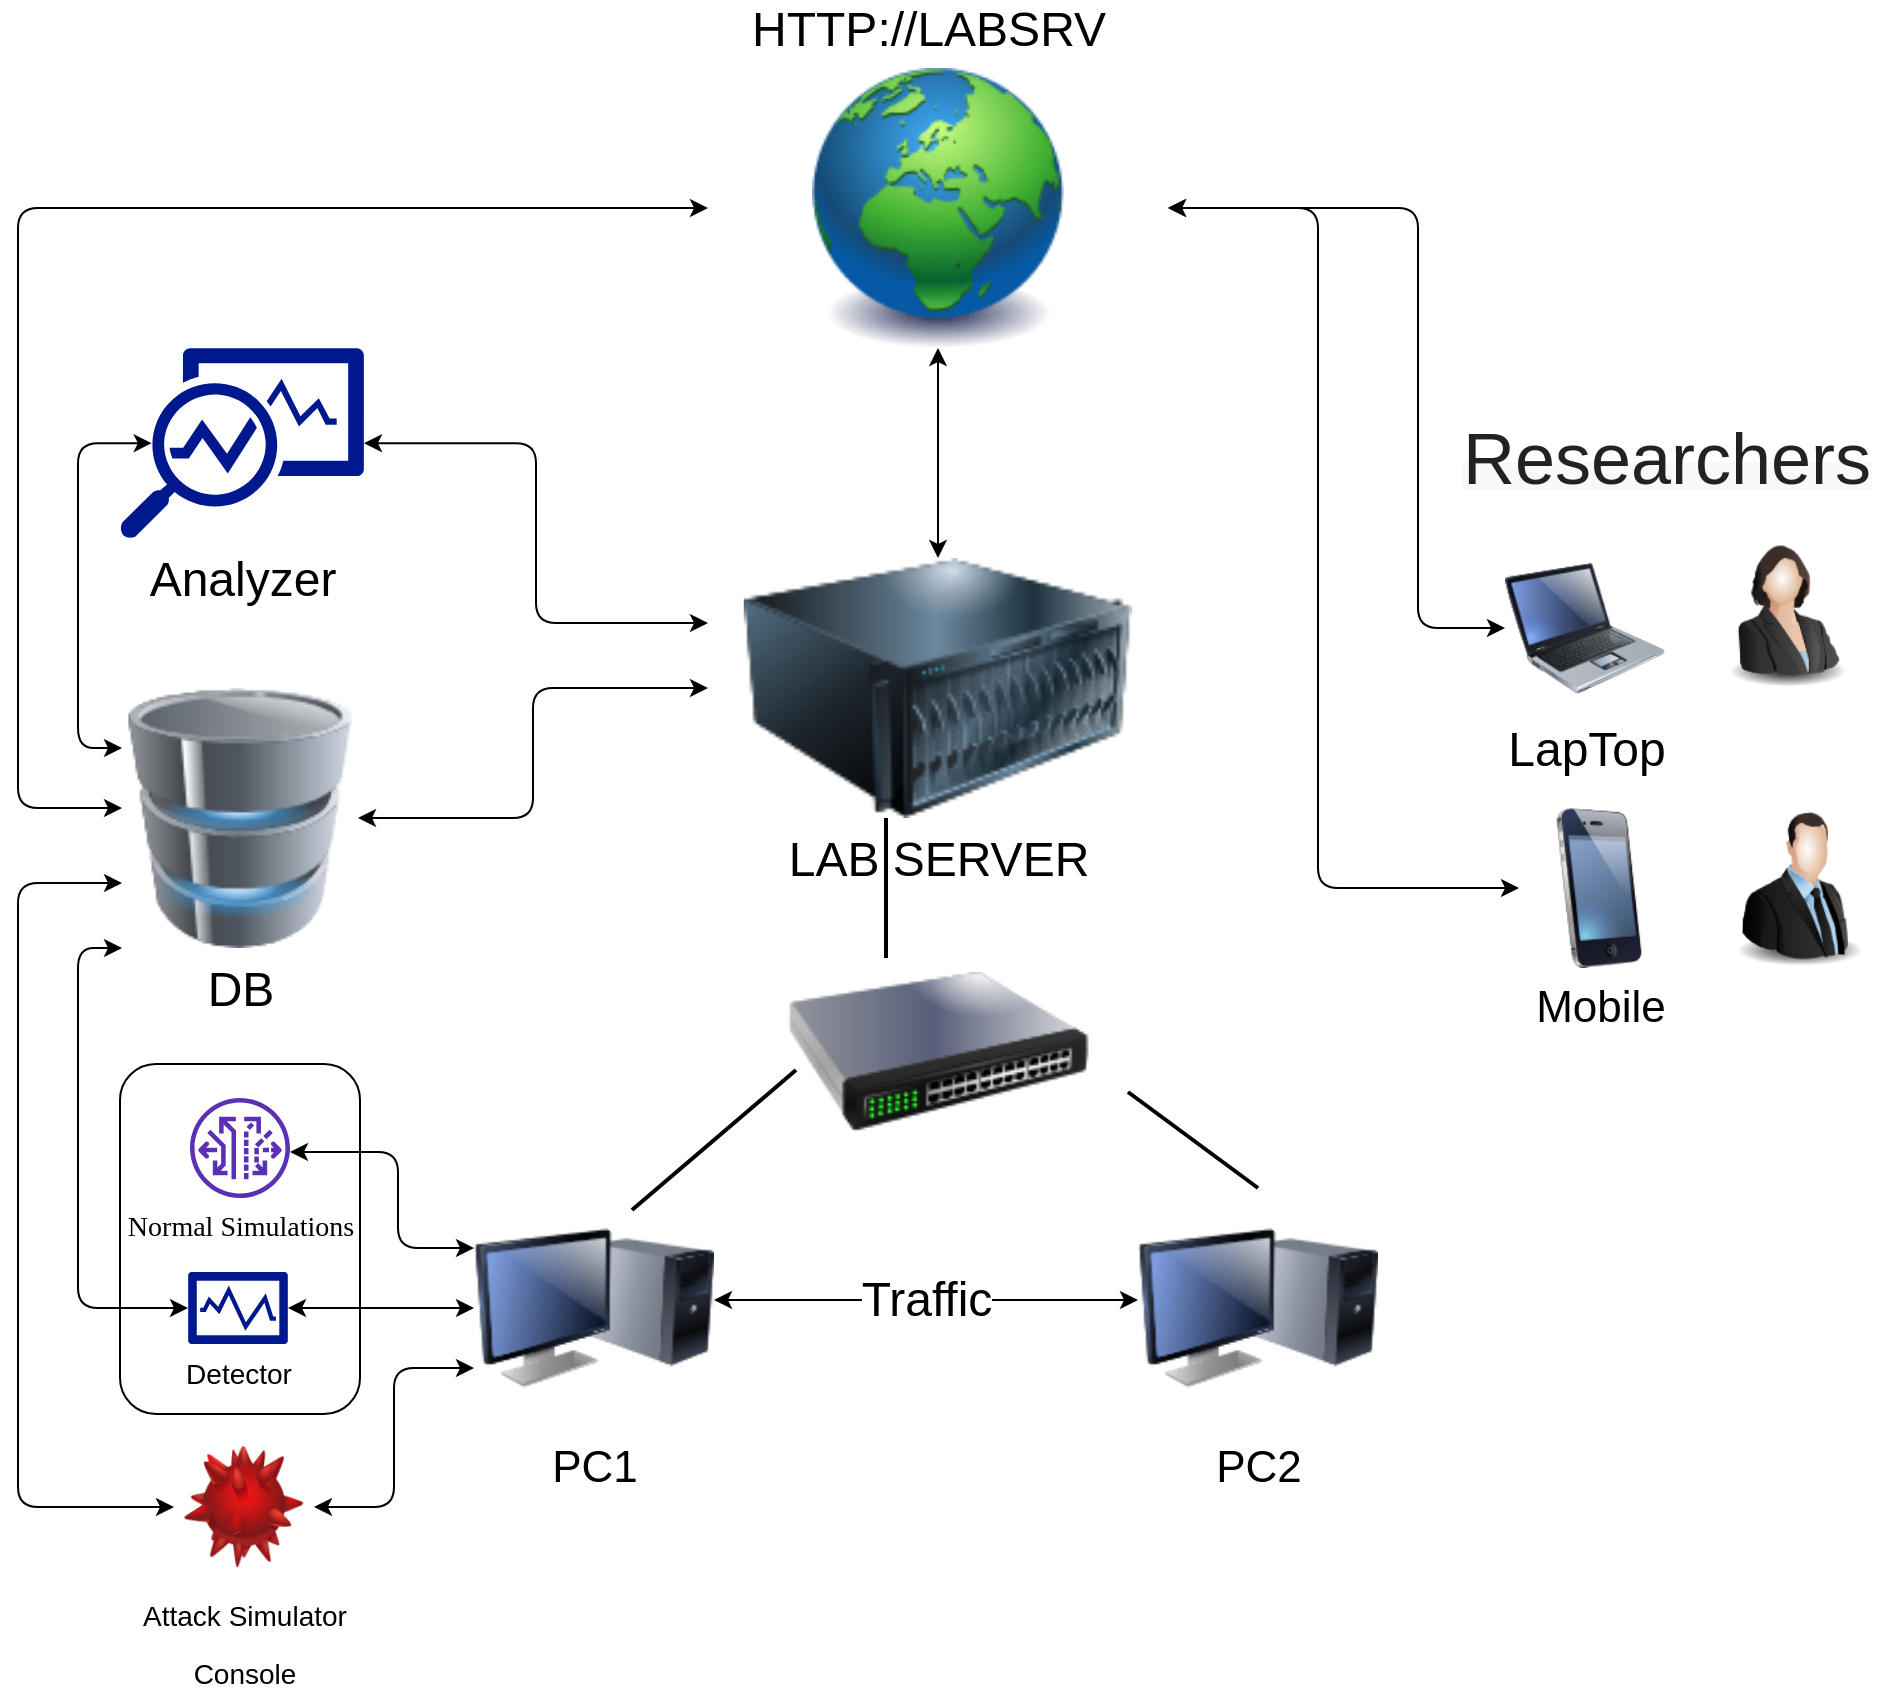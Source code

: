<mxfile type="device" version="12.9.3"><diagram id="55a83fd1-7818-8e21-69c5-c3457e3827bb" name="Page-1"><mxGraphModel dx="1443" dy="652" grid="1" gridSize="10" guides="1" tooltips="1" connect="1" arrows="1" fold="1" page="1" pageScale="1" pageWidth="1100" pageHeight="850" background="#ffffff" math="0" shadow="0"><root><mxCell id="0"/><mxCell id="1" parent="0"/><mxCell id="Tt6pLmleCk2jBq-JFhML-8" value="" parent="1" vertex="1" style="rounded=1;whiteSpace=wrap;html=1;"><mxGeometry as="geometry" x="101" y="548" width="120" height="175"/></mxCell><mxCell id="69ecfefc5c41e42c-5" value="PC2" parent="1" vertex="1" style="image;html=1;labelBackgroundColor=#ffffff;image=img/lib/clip_art/computers/Monitor_Tower_128x128.png;rounded=1;shadow=0;comic=0;strokeWidth=2;fontSize=22"><mxGeometry as="geometry" x="610" y="610" width="120" height="120"/></mxCell><mxCell id="69ecfefc5c41e42c-8" value="Mobile" parent="1" vertex="1" style="image;html=1;labelBackgroundColor=#ffffff;image=img/lib/clip_art/telecommunication/iPhone_128x128.png;rounded=1;shadow=0;comic=0;strokeWidth=2;fontSize=22"><mxGeometry as="geometry" x="800.5" y="420" width="80" height="80"/></mxCell><mxCell id="Ti-XTQWXSd360bAcfCF6-1" value="&lt;font style=&quot;font-size: 24px&quot;&gt;LAB SERVER&lt;/font&gt;" parent="1" vertex="1" style="image;html=1;labelBackgroundColor=#ffffff;image=img/lib/clip_art/computers/Server_128x128.png"><mxGeometry as="geometry" x="395" y="295" width="230" height="130"/></mxCell><mxCell id="Ti-XTQWXSd360bAcfCF6-7" value="" parent="1" vertex="1" style="image;html=1;labelBackgroundColor=#ffffff;image=img/lib/clip_art/networking/Switch_128x128.png"><mxGeometry as="geometry" x="415" y="502" width="190" height="80"/></mxCell><mxCell id="Ti-XTQWXSd360bAcfCF6-8" value="PC1" parent="1" vertex="1" style="image;html=1;labelBackgroundColor=#ffffff;image=img/lib/clip_art/computers/Monitor_Tower_128x128.png;rounded=1;shadow=0;comic=0;strokeWidth=2;fontSize=22"><mxGeometry as="geometry" x="278" y="610" width="120" height="120"/></mxCell><mxCell id="Ti-XTQWXSd360bAcfCF6-16" parent="1" style="edgeStyle=none;rounded=0;html=1;labelBackgroundColor=none;endArrow=none;strokeWidth=2;fontFamily=Verdana;fontSize=22" edge="1"><mxGeometry as="geometry" relative="1"><mxPoint as="sourcePoint" x="484" y="495"/><mxPoint as="targetPoint" x="484" y="425"/></mxGeometry></mxCell><mxCell id="Ti-XTQWXSd360bAcfCF6-17" parent="1" style="edgeStyle=none;rounded=0;html=1;labelBackgroundColor=none;endArrow=none;strokeWidth=2;fontFamily=Verdana;fontSize=22;exitX=0.5;exitY=0;exitDx=0;exitDy=0;entryX=1;entryY=0.75;entryDx=0;entryDy=0;" edge="1" source="69ecfefc5c41e42c-5" target="Ti-XTQWXSd360bAcfCF6-7"><mxGeometry as="geometry" relative="1"><mxPoint as="sourcePoint" x="519" y="500"/><mxPoint as="targetPoint" x="519" y="430"/></mxGeometry></mxCell><mxCell id="Ti-XTQWXSd360bAcfCF6-20" parent="1" style="edgeStyle=none;rounded=0;html=1;labelBackgroundColor=none;endArrow=none;strokeWidth=2;fontFamily=Verdana;fontSize=22;entryX=0.75;entryY=0;entryDx=0;entryDy=0;" edge="1"><mxGeometry as="geometry" relative="1"><mxPoint as="sourcePoint" x="439" y="551"/><mxPoint as="targetPoint" x="357" y="621"/></mxGeometry></mxCell><mxCell id="Ti-XTQWXSd360bAcfCF6-29" value="&lt;font style=&quot;font-size: 24px&quot;&gt;&lt;font style=&quot;font-size: 14px&quot;&gt;Attack Simulator&lt;br&gt;Console&lt;/font&gt;&lt;br&gt;&lt;/font&gt;" parent="1" vertex="1" style="image;html=1;labelBackgroundColor=#ffffff;image=img/lib/clip_art/computers/Virus_128x128.png"><mxGeometry as="geometry" x="128" y="739" width="70" height="61"/></mxCell><mxCell id="Ti-XTQWXSd360bAcfCF6-33" value="&lt;font style=&quot;font-size: 24px&quot;&gt;Traffic&lt;/font&gt;" parent="1" style="endArrow=classic;startArrow=classic;html=1;exitX=1;exitY=0.25;exitDx=0;exitDy=0;entryX=0;entryY=0.25;entryDx=0;entryDy=0;" edge="1"><mxGeometry as="geometry" width="50" height="50" relative="1"><mxPoint as="sourcePoint" x="398" y="666"/><mxPoint as="targetPoint" x="610" y="666"/></mxGeometry></mxCell><mxCell id="Ti-XTQWXSd360bAcfCF6-35" value="&lt;font style=&quot;font-size: 24px&quot;&gt;DB&lt;/font&gt;" parent="1" vertex="1" style="image;html=1;labelBackgroundColor=#ffffff;image=img/lib/clip_art/computers/Database_128x128.png"><mxGeometry as="geometry" x="102" y="360" width="118" height="130"/></mxCell><mxCell id="Ti-XTQWXSd360bAcfCF6-38" value="" parent="1" style="endArrow=classic;startArrow=classic;html=1;entryX=1;entryY=0.5;entryDx=0;entryDy=0;exitX=0;exitY=0.5;exitDx=0;exitDy=0;edgeStyle=orthogonalEdgeStyle;" edge="1" source="Ti-XTQWXSd360bAcfCF6-1" target="Ti-XTQWXSd360bAcfCF6-35"><mxGeometry as="geometry" width="50" height="50" relative="1"><mxPoint as="sourcePoint" x="620" y="410"/><mxPoint as="targetPoint" x="670" y="360"/></mxGeometry></mxCell><mxCell id="Ti-XTQWXSd360bAcfCF6-39" value="" parent="1" style="endArrow=classic;startArrow=classic;html=1;exitX=1;exitY=0.5;exitDx=0;exitDy=0;entryX=0;entryY=0.25;entryDx=0;entryDy=0;edgeStyle=orthogonalEdgeStyle;exitPerimeter=0;" edge="1" source="Tt6pLmleCk2jBq-JFhML-1" target="Ti-XTQWXSd360bAcfCF6-1"><mxGeometry as="geometry" width="50" height="50" relative="1"><mxPoint as="sourcePoint" x="262" y="242"/><mxPoint as="targetPoint" x="670" y="360"/></mxGeometry></mxCell><mxCell id="Ti-XTQWXSd360bAcfCF6-41" value="" parent="1" style="endArrow=classic;startArrow=classic;html=1;entryX=1;entryY=0.5;entryDx=0;entryDy=0;exitX=0;exitY=0.75;exitDx=0;exitDy=0;edgeStyle=orthogonalEdgeStyle;" edge="1" source="Ti-XTQWXSd360bAcfCF6-8" target="Ti-XTQWXSd360bAcfCF6-29"><mxGeometry as="geometry" width="50" height="50" relative="1"><mxPoint as="sourcePoint" x="333" y="570"/><mxPoint as="targetPoint" x="200" y="635"/></mxGeometry></mxCell><mxCell id="Ti-XTQWXSd360bAcfCF6-43" value="" parent="1" vertex="1" style="image;html=1;labelBackgroundColor=#ffffff;image=img/lib/clip_art/general/Earth_globe_128x128.png"><mxGeometry as="geometry" x="395" y="50" width="230" height="140"/></mxCell><mxCell id="Ti-XTQWXSd360bAcfCF6-44" value="" parent="1" style="endArrow=classic;startArrow=classic;html=1;exitX=0.5;exitY=1;exitDx=0;exitDy=0;entryX=0.5;entryY=0;entryDx=0;entryDy=0;edgeStyle=orthogonalEdgeStyle;" edge="1" source="Ti-XTQWXSd360bAcfCF6-43" target="Ti-XTQWXSd360bAcfCF6-1"><mxGeometry as="geometry" width="50" height="50" relative="1"><mxPoint as="sourcePoint" x="272" y="265"/><mxPoint as="targetPoint" x="405" y="337.5"/></mxGeometry></mxCell><mxCell id="Ti-XTQWXSd360bAcfCF6-45" value="&lt;font style=&quot;color: rgb(0 , 0 , 0) ; font-family: &amp;#34;helvetica&amp;#34; ; font-size: 24px ; font-style: normal ; font-variant: normal ; font-weight: 400 ; letter-spacing: normal ; text-align: center ; text-decoration: none ; text-indent: 0px ; text-transform: none ; white-space: nowrap ; word-spacing: 0px&quot;&gt;HTTP://LABSRV&lt;/font&gt;" parent="1" vertex="1" style="text;html=1;align=center;verticalAlign=middle;resizable=0;points=[];autosize=1;"><mxGeometry as="geometry" x="410" y="21" width="190" height="20"/></mxCell><mxCell id="Ti-XTQWXSd360bAcfCF6-47" value="" parent="1" style="endArrow=classic;startArrow=classic;html=1;entryX=1;entryY=0.5;entryDx=0;entryDy=0;exitX=0;exitY=0.5;exitDx=0;exitDy=0;edgeStyle=orthogonalEdgeStyle;entryPerimeter=0;" edge="1" source="Ti-XTQWXSd360bAcfCF6-8" target="Tt6pLmleCk2jBq-JFhML-3"><mxGeometry as="geometry" width="50" height="50" relative="1"><mxPoint as="sourcePoint" x="288" y="680"/><mxPoint as="targetPoint" x="199" y="617"/></mxGeometry></mxCell><mxCell id="Ti-XTQWXSd360bAcfCF6-48" value="" parent="1" style="endArrow=classic;startArrow=classic;html=1;entryX=0;entryY=0.5;entryDx=0;entryDy=0;exitX=0;exitY=0.75;exitDx=0;exitDy=0;edgeStyle=orthogonalEdgeStyle;" edge="1" source="Ti-XTQWXSd360bAcfCF6-35" target="Ti-XTQWXSd360bAcfCF6-29"><mxGeometry as="geometry" width="50" height="50" relative="1"><mxPoint as="sourcePoint" x="288" y="710"/><mxPoint as="targetPoint" x="210" y="740"/><Array as="points"><mxPoint x="50" y="458"/><mxPoint x="50" y="770"/></Array></mxGeometry></mxCell><mxCell id="Ti-XTQWXSd360bAcfCF6-49" value="" parent="1" style="endArrow=classic;startArrow=classic;html=1;entryX=0;entryY=0.5;entryDx=0;entryDy=0;exitX=0;exitY=1;exitDx=0;exitDy=0;edgeStyle=orthogonalEdgeStyle;entryPerimeter=0;" edge="1" source="Ti-XTQWXSd360bAcfCF6-35" target="Tt6pLmleCk2jBq-JFhML-3"><mxGeometry as="geometry" width="50" height="50" relative="1"><mxPoint as="sourcePoint" x="154" y="402.5"/><mxPoint as="targetPoint" x="118" y="617"/><Array as="points"><mxPoint x="80" y="490"/><mxPoint x="80" y="670"/></Array></mxGeometry></mxCell><mxCell id="Ti-XTQWXSd360bAcfCF6-54" value="" parent="1" style="endArrow=classic;startArrow=classic;html=1;edgeStyle=orthogonalEdgeStyle;exitX=0.13;exitY=0.5;exitDx=0;exitDy=0;exitPerimeter=0;" edge="1" source="Tt6pLmleCk2jBq-JFhML-1" target="Ti-XTQWXSd360bAcfCF6-35"><mxGeometry as="geometry" width="50" height="50" relative="1"><mxPoint as="sourcePoint" x="140" y="242"/><mxPoint as="targetPoint" x="405" y="337.5"/><Array as="points"><mxPoint x="80" y="238"/><mxPoint x="80" y="390"/></Array></mxGeometry></mxCell><mxCell id="Ti-XTQWXSd360bAcfCF6-55" value="" parent="1" style="endArrow=classic;startArrow=classic;html=1;edgeStyle=orthogonalEdgeStyle;exitX=0;exitY=0.5;exitDx=0;exitDy=0;" edge="1" source="Ti-XTQWXSd360bAcfCF6-43" target="Ti-XTQWXSd360bAcfCF6-35"><mxGeometry as="geometry" width="50" height="50" relative="1"><mxPoint as="sourcePoint" x="150" y="265"/><mxPoint as="targetPoint" x="144" y="425"/><Array as="points"><mxPoint x="50" y="120"/><mxPoint x="50" y="420"/></Array></mxGeometry></mxCell><mxCell id="Ti-XTQWXSd360bAcfCF6-56" value="&lt;font style=&quot;font-size: 24px&quot;&gt;LapTop&lt;/font&gt;" parent="1" vertex="1" style="image;html=1;labelBackgroundColor=#ffffff;image=img/lib/clip_art/computers/Laptop_128x128.png"><mxGeometry as="geometry" x="793.5" y="290" width="80" height="80"/></mxCell><mxCell id="Ti-XTQWXSd360bAcfCF6-59" value="" parent="1" style="endArrow=classic;startArrow=classic;html=1;entryX=0;entryY=0.5;entryDx=0;entryDy=0;edgeStyle=orthogonalEdgeStyle;" edge="1" source="Ti-XTQWXSd360bAcfCF6-43" target="Ti-XTQWXSd360bAcfCF6-56"><mxGeometry as="geometry" width="50" height="50" relative="1"><mxPoint as="sourcePoint" x="520" y="200"/><mxPoint as="targetPoint" x="520" y="305"/><Array as="points"><mxPoint x="750" y="120"/><mxPoint x="750" y="330"/></Array></mxGeometry></mxCell><mxCell id="Ti-XTQWXSd360bAcfCF6-60" value="" parent="1" style="endArrow=classic;startArrow=classic;html=1;edgeStyle=orthogonalEdgeStyle;entryX=0;entryY=0.5;entryDx=0;entryDy=0;" edge="1" source="Ti-XTQWXSd360bAcfCF6-43" target="69ecfefc5c41e42c-8"><mxGeometry as="geometry" width="50" height="50" relative="1"><mxPoint as="sourcePoint" x="620" y="120"/><mxPoint as="targetPoint" x="790" y="345"/><Array as="points"><mxPoint x="700" y="120"/><mxPoint x="700" y="460"/></Array></mxGeometry></mxCell><mxCell id="Ti-XTQWXSd360bAcfCF6-61" value="" parent="1" vertex="1" style="image;html=1;labelBackgroundColor=#ffffff;image=img/lib/clip_art/people/Suit_Man_128x128.png"><mxGeometry as="geometry" x="900.5" y="420" width="80" height="80"/></mxCell><mxCell id="Ti-XTQWXSd360bAcfCF6-62" value="" parent="1" vertex="1" style="image;html=1;labelBackgroundColor=#ffffff;image=img/lib/clip_art/people/Suit_Woman_128x128.png"><mxGeometry as="geometry" x="893.5" y="280" width="80" height="80"/></mxCell><mxCell id="Ti-XTQWXSd360bAcfCF6-64" value="&lt;span style=&quot;text-align: left ; color: rgb(34 , 34 , 34) ; text-transform: none ; text-indent: 0px ; letter-spacing: normal ; font-family: &amp;#34;arial&amp;#34; , sans-serif ; font-style: normal ; font-variant: normal ; font-weight: 400 ; text-decoration: none ; word-spacing: 0px ; display: inline ; white-space: pre-wrap ; float: none ; background-color: rgb(248 , 249 , 250)&quot;&gt;&lt;font style=&quot;font-size: 36px&quot;&gt;Researchers&lt;/font&gt;&lt;/span&gt;" parent="1" vertex="1" style="text;html=1;align=center;verticalAlign=middle;resizable=0;points=[];autosize=1;"><mxGeometry as="geometry" x="763.5" y="230" width="220" height="30"/></mxCell><mxCell id="Tt6pLmleCk2jBq-JFhML-1" value="&lt;font style=&quot;font-size: 24px&quot;&gt;Analyzer&lt;/font&gt;" parent="1" vertex="1" style="aspect=fixed;pointerEvents=1;shadow=0;dashed=0;html=1;strokeColor=none;labelPosition=center;verticalLabelPosition=bottom;verticalAlign=top;align=center;fillColor=#00188D;shape=mxgraph.mscae.enterprise.monitor_running_apps"><mxGeometry as="geometry" x="101" y="190" width="122" height="95.16"/></mxCell><mxCell id="Tt6pLmleCk2jBq-JFhML-3" value="&lt;font style=&quot;text-align: center ; color: rgb(0 , 0 , 0) ; text-transform: none ; text-indent: 0px ; letter-spacing: normal ; font-family: &amp;#34;helvetica&amp;#34; ; font-size: 14px ; font-style: normal ; font-variant: normal ; font-weight: 400 ; text-decoration: none ; word-spacing: 0px ; white-space: nowrap&quot;&gt;Detector&lt;/font&gt;" parent="1" vertex="1" style="aspect=fixed;pointerEvents=1;shadow=0;dashed=0;html=1;strokeColor=none;labelPosition=center;verticalLabelPosition=bottom;verticalAlign=top;align=center;fillColor=#00188D;shape=mxgraph.mscae.enterprise.performance_monitor"><mxGeometry as="geometry" x="135" y="652" width="50" height="36"/></mxCell><mxCell id="Tt6pLmleCk2jBq-JFhML-6" value="&lt;font style=&quot;text-align: center ; color: rgb(0 , 0 , 0) ; text-transform: none ; text-indent: 0px ; letter-spacing: normal ; font-family: &amp;#34;quot&amp;#34; ; font-size: 14px ; font-style: normal ; font-variant: normal ; font-weight: 400 ; text-decoration: none ; word-spacing: 0px ; white-space: nowrap&quot;&gt;Normal Simulations&lt;/font&gt;" parent="1" vertex="1" style="outlineConnect=0;fontColor=#232F3E;gradientColor=none;fillColor=#5A30B5;strokeColor=none;dashed=0;verticalLabelPosition=bottom;verticalAlign=top;align=center;html=1;fontSize=12;fontStyle=0;aspect=fixed;pointerEvents=1;shape=mxgraph.aws4.vpc_traffic_mirroring;"><mxGeometry as="geometry" x="136" y="565" width="50" height="50"/></mxCell><mxCell id="Tt6pLmleCk2jBq-JFhML-7" value="" parent="1" style="endArrow=classic;startArrow=classic;html=1;exitX=0;exitY=0.25;exitDx=0;exitDy=0;edgeStyle=orthogonalEdgeStyle;" edge="1" source="Ti-XTQWXSd360bAcfCF6-8" target="Tt6pLmleCk2jBq-JFhML-6"><mxGeometry as="geometry" width="50" height="50" relative="1"><mxPoint as="sourcePoint" x="288" y="680"/><mxPoint as="targetPoint" x="270" y="592"/><Array as="points"><mxPoint x="240" y="640"/><mxPoint x="240" y="592"/></Array></mxGeometry></mxCell></root></mxGraphModel></diagram></mxfile>